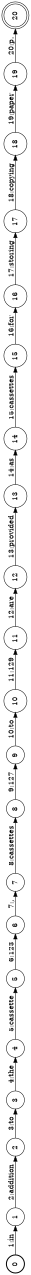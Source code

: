 digraph FST {
rankdir = LR;
size = "8.5,11";
label = "";
center = 1;
orientation = Landscape;
ranksep = "0.4";
nodesep = "0.25";
0 [label = "0", shape = circle, style = bold, fontsize = 14]
	0 -> 1 [label = "1:in", fontsize = 14];
1 [label = "1", shape = circle, style = solid, fontsize = 14]
	1 -> 2 [label = "2:addition", fontsize = 14];
2 [label = "2", shape = circle, style = solid, fontsize = 14]
	2 -> 3 [label = "3:to", fontsize = 14];
3 [label = "3", shape = circle, style = solid, fontsize = 14]
	3 -> 4 [label = "4:the", fontsize = 14];
4 [label = "4", shape = circle, style = solid, fontsize = 14]
	4 -> 5 [label = "5:cassette", fontsize = 14];
5 [label = "5", shape = circle, style = solid, fontsize = 14]
	5 -> 6 [label = "6:123", fontsize = 14];
6 [label = "6", shape = circle, style = solid, fontsize = 14]
	6 -> 7 [label = "7:,", fontsize = 14];
7 [label = "7", shape = circle, style = solid, fontsize = 14]
	7 -> 8 [label = "8:cassettes", fontsize = 14];
8 [label = "8", shape = circle, style = solid, fontsize = 14]
	8 -> 9 [label = "9:127", fontsize = 14];
9 [label = "9", shape = circle, style = solid, fontsize = 14]
	9 -> 10 [label = "10:to", fontsize = 14];
10 [label = "10", shape = circle, style = solid, fontsize = 14]
	10 -> 11 [label = "11:129", fontsize = 14];
11 [label = "11", shape = circle, style = solid, fontsize = 14]
	11 -> 12 [label = "12:are", fontsize = 14];
12 [label = "12", shape = circle, style = solid, fontsize = 14]
	12 -> 13 [label = "13:provided", fontsize = 14];
13 [label = "13", shape = circle, style = solid, fontsize = 14]
	13 -> 14 [label = "14:as", fontsize = 14];
14 [label = "14", shape = circle, style = solid, fontsize = 14]
	14 -> 15 [label = "15:cassettes", fontsize = 14];
15 [label = "15", shape = circle, style = solid, fontsize = 14]
	15 -> 16 [label = "16:for", fontsize = 14];
16 [label = "16", shape = circle, style = solid, fontsize = 14]
	16 -> 17 [label = "17:storing", fontsize = 14];
17 [label = "17", shape = circle, style = solid, fontsize = 14]
	17 -> 18 [label = "18:copying", fontsize = 14];
18 [label = "18", shape = circle, style = solid, fontsize = 14]
	18 -> 19 [label = "19:paper", fontsize = 14];
19 [label = "19", shape = circle, style = solid, fontsize = 14]
	19 -> 20 [label = "20:p.", fontsize = 14];
20 [label = "20", shape = doublecircle, style = solid, fontsize = 14]
}
